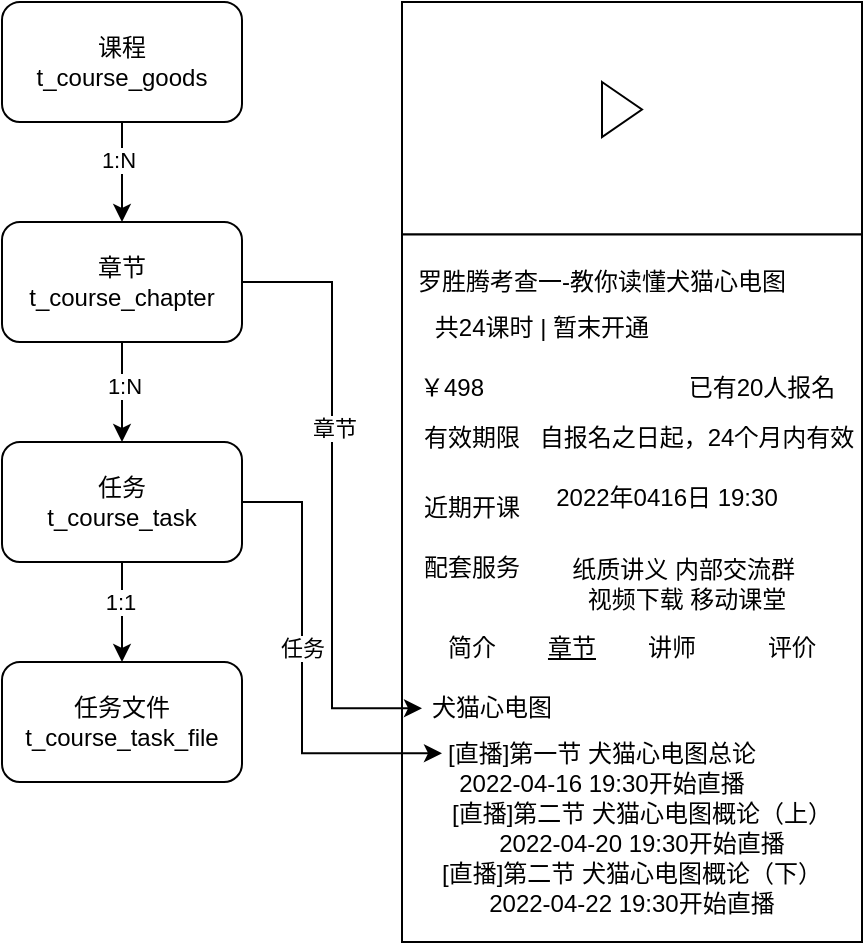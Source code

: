 <mxfile version="17.2.4" type="github">
  <diagram id="SGNOR8kBZtFjotVO8Iry" name="Page-1">
    <mxGraphModel dx="963" dy="526" grid="1" gridSize="10" guides="1" tooltips="1" connect="1" arrows="1" fold="1" page="1" pageScale="1" pageWidth="827" pageHeight="1169" math="0" shadow="0">
      <root>
        <mxCell id="0" />
        <mxCell id="1" parent="0" />
        <mxCell id="pOJ0AKZQIJc5sJZaTee8-3" value="" style="edgeStyle=orthogonalEdgeStyle;rounded=0;orthogonalLoop=1;jettySize=auto;html=1;" parent="1" source="pOJ0AKZQIJc5sJZaTee8-1" target="pOJ0AKZQIJc5sJZaTee8-2" edge="1">
          <mxGeometry relative="1" as="geometry" />
        </mxCell>
        <mxCell id="pOJ0AKZQIJc5sJZaTee8-8" value="1:N" style="edgeLabel;html=1;align=center;verticalAlign=middle;resizable=0;points=[];" parent="pOJ0AKZQIJc5sJZaTee8-3" vertex="1" connectable="0">
          <mxGeometry x="-0.232" y="-2" relative="1" as="geometry">
            <mxPoint as="offset" />
          </mxGeometry>
        </mxCell>
        <mxCell id="pOJ0AKZQIJc5sJZaTee8-1" value="课程&lt;br&gt;t_course_goods" style="rounded=1;whiteSpace=wrap;html=1;" parent="1" vertex="1">
          <mxGeometry x="310" y="340" width="120" height="60" as="geometry" />
        </mxCell>
        <mxCell id="pOJ0AKZQIJc5sJZaTee8-5" value="" style="edgeStyle=orthogonalEdgeStyle;rounded=0;orthogonalLoop=1;jettySize=auto;html=1;" parent="1" source="pOJ0AKZQIJc5sJZaTee8-2" target="pOJ0AKZQIJc5sJZaTee8-4" edge="1">
          <mxGeometry relative="1" as="geometry" />
        </mxCell>
        <mxCell id="pOJ0AKZQIJc5sJZaTee8-9" value="1:N" style="edgeLabel;html=1;align=center;verticalAlign=middle;resizable=0;points=[];" parent="pOJ0AKZQIJc5sJZaTee8-5" vertex="1" connectable="0">
          <mxGeometry x="-0.149" y="1" relative="1" as="geometry">
            <mxPoint as="offset" />
          </mxGeometry>
        </mxCell>
        <mxCell id="pOJ0AKZQIJc5sJZaTee8-2" value="章节&lt;br&gt;t_course_chapter" style="rounded=1;whiteSpace=wrap;html=1;" parent="1" vertex="1">
          <mxGeometry x="310" y="450" width="120" height="60" as="geometry" />
        </mxCell>
        <mxCell id="pOJ0AKZQIJc5sJZaTee8-7" value="" style="edgeStyle=orthogonalEdgeStyle;rounded=0;orthogonalLoop=1;jettySize=auto;html=1;" parent="1" source="pOJ0AKZQIJc5sJZaTee8-4" target="pOJ0AKZQIJc5sJZaTee8-6" edge="1">
          <mxGeometry relative="1" as="geometry" />
        </mxCell>
        <mxCell id="pOJ0AKZQIJc5sJZaTee8-10" value="1:1" style="edgeLabel;html=1;align=center;verticalAlign=middle;resizable=0;points=[];" parent="pOJ0AKZQIJc5sJZaTee8-7" vertex="1" connectable="0">
          <mxGeometry x="-0.221" y="-1" relative="1" as="geometry">
            <mxPoint as="offset" />
          </mxGeometry>
        </mxCell>
        <mxCell id="pOJ0AKZQIJc5sJZaTee8-4" value="任务&lt;br&gt;t_course_task" style="rounded=1;whiteSpace=wrap;html=1;" parent="1" vertex="1">
          <mxGeometry x="310" y="560" width="120" height="60" as="geometry" />
        </mxCell>
        <mxCell id="pOJ0AKZQIJc5sJZaTee8-6" value="任务文件t_course_task_file" style="rounded=1;whiteSpace=wrap;html=1;" parent="1" vertex="1">
          <mxGeometry x="310" y="670" width="120" height="60" as="geometry" />
        </mxCell>
        <mxCell id="pOJ0AKZQIJc5sJZaTee8-16" value="" style="rounded=0;whiteSpace=wrap;html=1;" parent="1" vertex="1">
          <mxGeometry x="510" y="340" width="230" height="116.25" as="geometry" />
        </mxCell>
        <mxCell id="pOJ0AKZQIJc5sJZaTee8-13" value="" style="triangle;whiteSpace=wrap;html=1;" parent="1" vertex="1">
          <mxGeometry x="610" y="380" width="20" height="27.5" as="geometry" />
        </mxCell>
        <mxCell id="pOJ0AKZQIJc5sJZaTee8-17" value="" style="rounded=0;whiteSpace=wrap;html=1;" parent="1" vertex="1">
          <mxGeometry x="510" y="456.25" width="230" height="353.75" as="geometry" />
        </mxCell>
        <mxCell id="pOJ0AKZQIJc5sJZaTee8-15" value="罗胜腾考查一-教你读懂犬猫心电图" style="text;html=1;strokeColor=none;fillColor=none;align=center;verticalAlign=middle;whiteSpace=wrap;rounded=0;" parent="1" vertex="1">
          <mxGeometry x="515" y="465" width="190" height="30" as="geometry" />
        </mxCell>
        <mxCell id="Hrz5tPgjNSimmltY-hFT-1" value="共24课时 |&amp;nbsp;暂末开通" style="text;html=1;strokeColor=none;fillColor=none;align=center;verticalAlign=middle;whiteSpace=wrap;rounded=0;" vertex="1" parent="1">
          <mxGeometry x="510" y="488.13" width="140" height="30" as="geometry" />
        </mxCell>
        <mxCell id="Hrz5tPgjNSimmltY-hFT-2" value="￥498" style="text;html=1;strokeColor=none;fillColor=none;align=center;verticalAlign=middle;whiteSpace=wrap;rounded=0;" vertex="1" parent="1">
          <mxGeometry x="510" y="518.13" width="50" height="30" as="geometry" />
        </mxCell>
        <mxCell id="Hrz5tPgjNSimmltY-hFT-3" value="已有20人报名" style="text;html=1;strokeColor=none;fillColor=none;align=center;verticalAlign=middle;whiteSpace=wrap;rounded=0;" vertex="1" parent="1">
          <mxGeometry x="650" y="518.13" width="80" height="30" as="geometry" />
        </mxCell>
        <mxCell id="Hrz5tPgjNSimmltY-hFT-4" value="有效期限" style="text;html=1;strokeColor=none;fillColor=none;align=center;verticalAlign=middle;whiteSpace=wrap;rounded=0;" vertex="1" parent="1">
          <mxGeometry x="520" y="543.13" width="50" height="30" as="geometry" />
        </mxCell>
        <mxCell id="Hrz5tPgjNSimmltY-hFT-5" value="近期开课" style="text;html=1;strokeColor=none;fillColor=none;align=center;verticalAlign=middle;whiteSpace=wrap;rounded=0;" vertex="1" parent="1">
          <mxGeometry x="520" y="578.13" width="50" height="30" as="geometry" />
        </mxCell>
        <mxCell id="Hrz5tPgjNSimmltY-hFT-6" value="配套服务" style="text;html=1;strokeColor=none;fillColor=none;align=center;verticalAlign=middle;whiteSpace=wrap;rounded=0;" vertex="1" parent="1">
          <mxGeometry x="520" y="608.13" width="50" height="30" as="geometry" />
        </mxCell>
        <mxCell id="Hrz5tPgjNSimmltY-hFT-7" value="简介" style="text;html=1;strokeColor=none;fillColor=none;align=center;verticalAlign=middle;whiteSpace=wrap;rounded=0;" vertex="1" parent="1">
          <mxGeometry x="520" y="648.13" width="50" height="30" as="geometry" />
        </mxCell>
        <mxCell id="Hrz5tPgjNSimmltY-hFT-8" value="&lt;u&gt;章节&lt;/u&gt;" style="text;html=1;strokeColor=none;fillColor=none;align=center;verticalAlign=middle;whiteSpace=wrap;rounded=0;" vertex="1" parent="1">
          <mxGeometry x="570" y="648.13" width="50" height="30" as="geometry" />
        </mxCell>
        <mxCell id="Hrz5tPgjNSimmltY-hFT-9" value="讲师" style="text;html=1;strokeColor=none;fillColor=none;align=center;verticalAlign=middle;whiteSpace=wrap;rounded=0;" vertex="1" parent="1">
          <mxGeometry x="620" y="648.13" width="50" height="30" as="geometry" />
        </mxCell>
        <mxCell id="Hrz5tPgjNSimmltY-hFT-10" value="评价" style="text;html=1;strokeColor=none;fillColor=none;align=center;verticalAlign=middle;whiteSpace=wrap;rounded=0;" vertex="1" parent="1">
          <mxGeometry x="680" y="648.13" width="50" height="30" as="geometry" />
        </mxCell>
        <mxCell id="Hrz5tPgjNSimmltY-hFT-11" value="犬猫心电图" style="text;html=1;strokeColor=none;fillColor=none;align=center;verticalAlign=middle;whiteSpace=wrap;rounded=0;" vertex="1" parent="1">
          <mxGeometry x="520" y="678.13" width="70" height="30" as="geometry" />
        </mxCell>
        <mxCell id="Hrz5tPgjNSimmltY-hFT-12" value="[直播]第一节&amp;nbsp;犬猫心电图总论&lt;br&gt;2022-04-16 19:30开始直播" style="text;html=1;strokeColor=none;fillColor=none;align=center;verticalAlign=middle;whiteSpace=wrap;rounded=0;" vertex="1" parent="1">
          <mxGeometry x="530" y="708.13" width="160" height="30" as="geometry" />
        </mxCell>
        <mxCell id="Hrz5tPgjNSimmltY-hFT-13" value="[直播]第二节&amp;nbsp;犬猫心电图概论（上）&lt;br&gt;2022-04-20 19:30开始直播" style="text;html=1;strokeColor=none;fillColor=none;align=center;verticalAlign=middle;whiteSpace=wrap;rounded=0;" vertex="1" parent="1">
          <mxGeometry x="530" y="738.13" width="200" height="30" as="geometry" />
        </mxCell>
        <mxCell id="Hrz5tPgjNSimmltY-hFT-14" value="[直播]第二节&amp;nbsp;犬猫心电图概论（下）&lt;br&gt;2022-04-22 19:30开始直播" style="text;html=1;strokeColor=none;fillColor=none;align=center;verticalAlign=middle;whiteSpace=wrap;rounded=0;" vertex="1" parent="1">
          <mxGeometry x="525" y="768.13" width="200" height="30" as="geometry" />
        </mxCell>
        <mxCell id="Hrz5tPgjNSimmltY-hFT-15" value="自报名之日起，24个月内有效" style="text;html=1;strokeColor=none;fillColor=none;align=center;verticalAlign=middle;whiteSpace=wrap;rounded=0;" vertex="1" parent="1">
          <mxGeometry x="575" y="543.13" width="165" height="30" as="geometry" />
        </mxCell>
        <mxCell id="Hrz5tPgjNSimmltY-hFT-16" value="2022年0416日 19:30" style="text;html=1;strokeColor=none;fillColor=none;align=center;verticalAlign=middle;whiteSpace=wrap;rounded=0;" vertex="1" parent="1">
          <mxGeometry x="560" y="573.13" width="165" height="30" as="geometry" />
        </mxCell>
        <mxCell id="Hrz5tPgjNSimmltY-hFT-17" value="纸质讲义&amp;nbsp;内部交流群&amp;nbsp;&lt;br&gt;视频下载&amp;nbsp;移动课堂" style="text;html=1;strokeColor=none;fillColor=none;align=center;verticalAlign=middle;whiteSpace=wrap;rounded=0;" vertex="1" parent="1">
          <mxGeometry x="570" y="616.26" width="165" height="30" as="geometry" />
        </mxCell>
        <mxCell id="Hrz5tPgjNSimmltY-hFT-20" style="edgeStyle=orthogonalEdgeStyle;rounded=0;orthogonalLoop=1;jettySize=auto;html=1;entryX=0;entryY=0.5;entryDx=0;entryDy=0;" edge="1" parent="1" source="pOJ0AKZQIJc5sJZaTee8-2" target="Hrz5tPgjNSimmltY-hFT-11">
          <mxGeometry relative="1" as="geometry" />
        </mxCell>
        <mxCell id="Hrz5tPgjNSimmltY-hFT-21" value="章节" style="edgeLabel;html=1;align=center;verticalAlign=middle;resizable=0;points=[];" vertex="1" connectable="0" parent="Hrz5tPgjNSimmltY-hFT-20">
          <mxGeometry x="-0.221" y="1" relative="1" as="geometry">
            <mxPoint as="offset" />
          </mxGeometry>
        </mxCell>
        <mxCell id="Hrz5tPgjNSimmltY-hFT-18" style="edgeStyle=orthogonalEdgeStyle;rounded=0;orthogonalLoop=1;jettySize=auto;html=1;entryX=0;entryY=0.25;entryDx=0;entryDy=0;" edge="1" parent="1" source="pOJ0AKZQIJc5sJZaTee8-4" target="Hrz5tPgjNSimmltY-hFT-12">
          <mxGeometry relative="1" as="geometry">
            <Array as="points">
              <mxPoint x="460" y="590" />
              <mxPoint x="460" y="716" />
            </Array>
          </mxGeometry>
        </mxCell>
        <mxCell id="Hrz5tPgjNSimmltY-hFT-19" value="任务" style="edgeLabel;html=1;align=center;verticalAlign=middle;resizable=0;points=[];" vertex="1" connectable="0" parent="Hrz5tPgjNSimmltY-hFT-18">
          <mxGeometry x="-0.091" relative="1" as="geometry">
            <mxPoint as="offset" />
          </mxGeometry>
        </mxCell>
      </root>
    </mxGraphModel>
  </diagram>
</mxfile>
